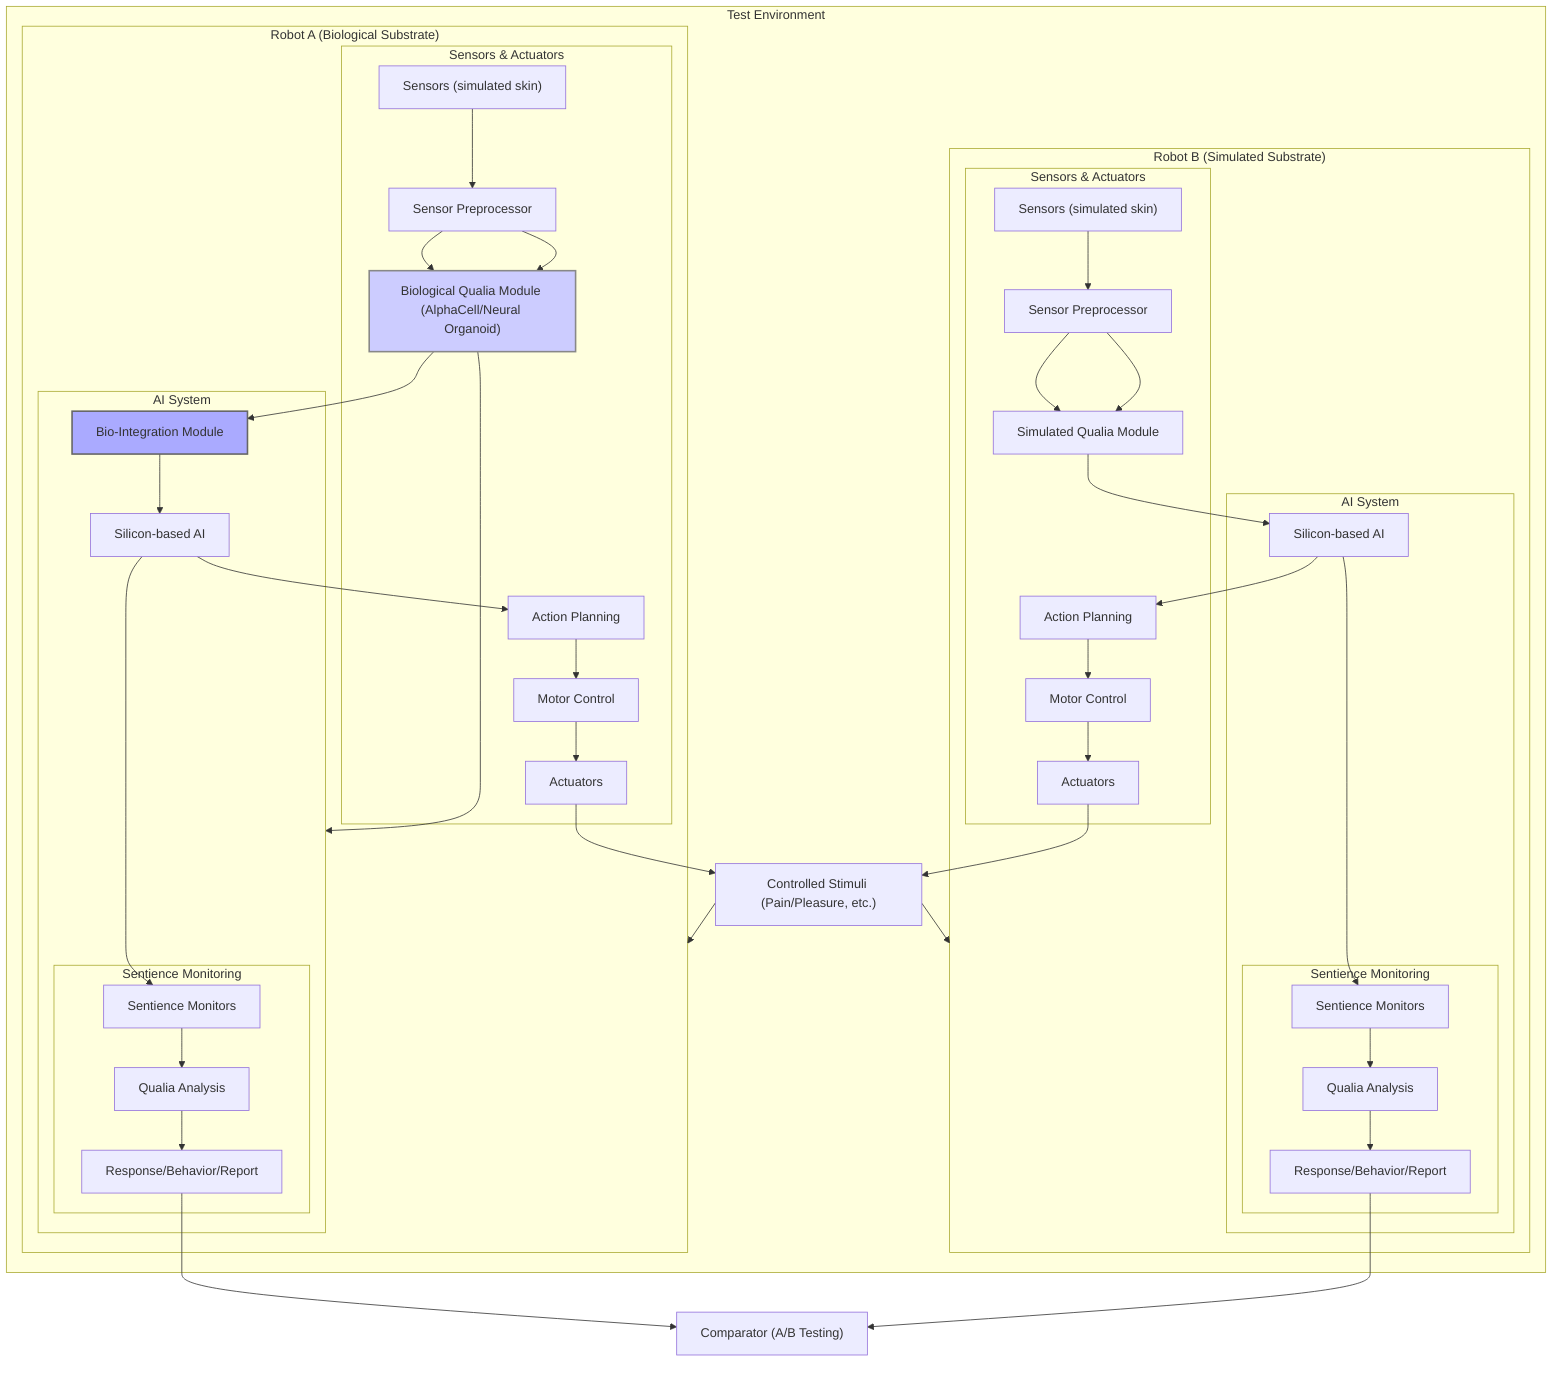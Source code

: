 graph 
    subgraph Environment["Test Environment"]
        Stimulus["Controlled Stimuli (Pain/Pleasure, etc.)"] --> RobotA & RobotB
    end

    subgraph RobotA["Robot A (Biological Substrate)"]
        subgraph Sensors_ActuatorsA["Sensors & Actuators"]
            SensorsA["Sensors (simulated skin)"] --> PreprocessorA["Sensor Preprocessor"]
            PreprocessorA --> QualiaModuleA
             MotorControlA["Motor Control"] --> ActuatorsA["Actuators"]

             ActionPlanningA --> MotorControlA
        end
        

        subgraph AI_A["AI System"]
            AISiliconA["Silicon-based AI"]
            QualiaModuleA["Biological Qualia Module (AlphaCell/Neural Organoid)"] --> BioIntegratorA["Bio-Integration Module"]
            BioIntegratorA --> AISiliconA
            AISiliconA --> ActionPlanningA["Action Planning"]

            subgraph Sentience_Monitoring_A["Sentience Monitoring"]
                SMA["Sentience Monitors"] --> SQA["Qualia Analysis"]
                SQA --> OutputA["Response/Behavior/Report"]
            end
            AISiliconA --> SMA
        end
          PreprocessorA --> QualiaModuleA
          QualiaModuleA --> AI_A
    end


    subgraph RobotB["Robot B (Simulated Substrate)"]
         subgraph Sensors_ActuatorsB["Sensors & Actuators"]
            SensorsB["Sensors (simulated skin)"] --> PreprocessorB["Sensor Preprocessor"]
             PreprocessorB --> QualiaModuleB
            ActionPlanningB --> MotorControlB["Motor Control"]
             MotorControlB --> ActuatorsB["Actuators"]

        end

        subgraph AI_B["AI System"]
            AISiliconB["Silicon-based AI"]
           QualiaModuleB["Simulated Qualia Module"] -->  AISiliconB
            AISiliconB --> ActionPlanningB["Action Planning"]

            subgraph Sentience_Monitoring_B["Sentience Monitoring"]
                SMB["Sentience Monitors"] --> SQB["Qualia Analysis"]
                SQB --> OutputB["Response/Behavior/Report"]
            end
                AISiliconB --> SMB
        end
        PreprocessorB --> QualiaModuleB

    end
    ActuatorsA --> Stimulus
    ActuatorsB --> Stimulus
    OutputA & OutputB --> Comparator["Comparator (A/B Testing)"]

    style QualiaModuleA fill:#ccf,stroke:#888,stroke-width:2px
    style BioIntegratorA fill:#aaf,stroke:#666,stroke-width:2px